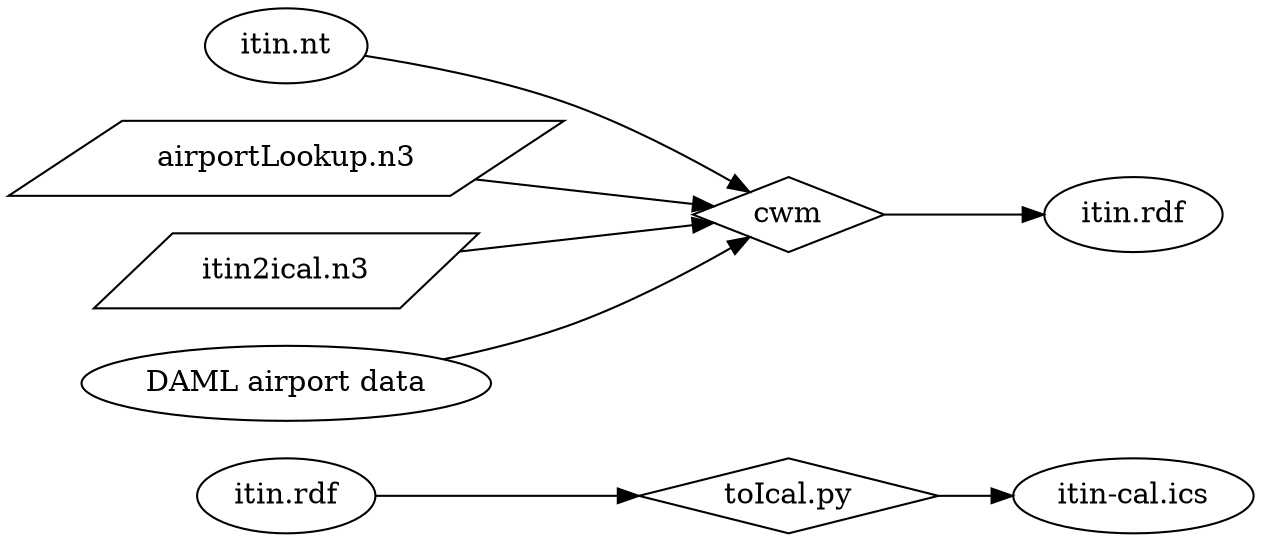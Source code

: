 digraph world {
  rankdir=LR;

subgraph stepB {
  "toIcal.py" [ shape="diamond"];
  
  "toIcal.py" -> "itin-cal.ics";
  itinKB2 -> "toIcal.py";

  itinKB2 [ label="itin.rdf"];
}

subgraph stepA {

  cwm2 [ label="cwm", shape="diamond"];
  "itin.nt" -> cwm2;
  "airportLookup.n3" -> cwm2;
  "airportLookup.n3" [ shape="parallelogram"];
  "itin2ical.n3" -> cwm2;
  "itin2ical.n3" [ shape="parallelogram"];
  "DAML airport data" -> cwm2
  cwm2 -> itinKB1;
  itinKB1 [ label="itin.rdf"];

}

}
